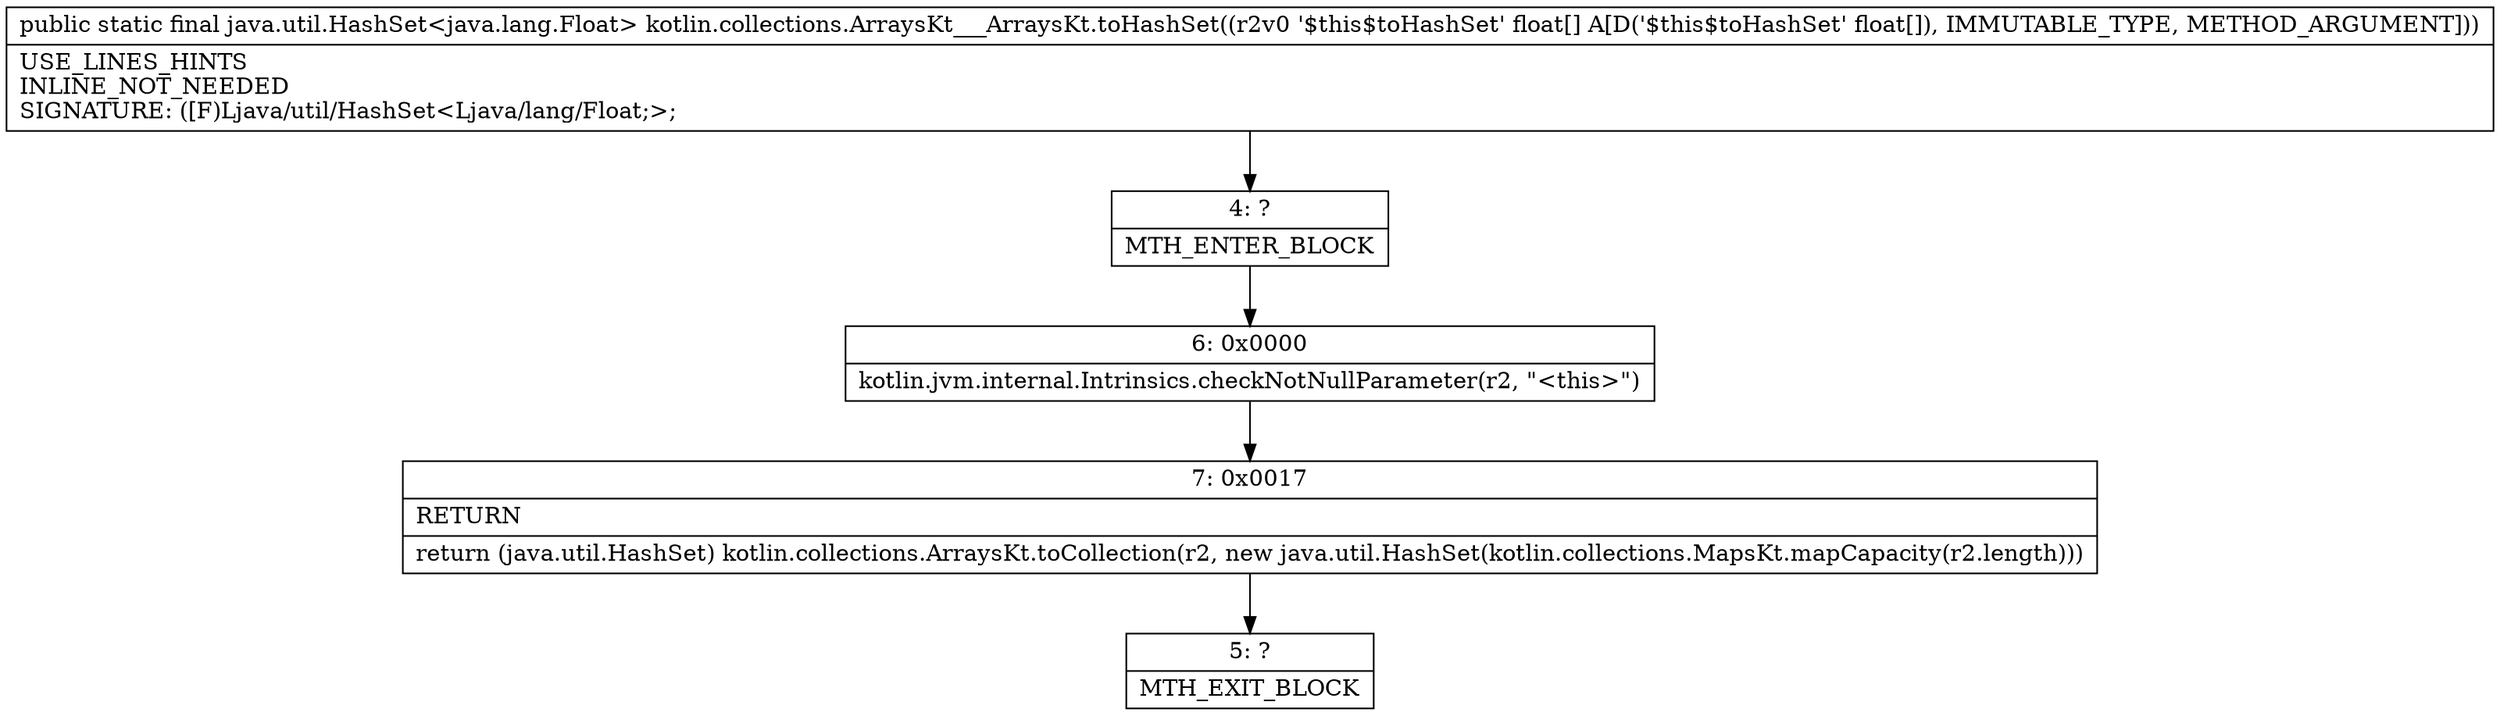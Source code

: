 digraph "CFG forkotlin.collections.ArraysKt___ArraysKt.toHashSet([F)Ljava\/util\/HashSet;" {
Node_4 [shape=record,label="{4\:\ ?|MTH_ENTER_BLOCK\l}"];
Node_6 [shape=record,label="{6\:\ 0x0000|kotlin.jvm.internal.Intrinsics.checkNotNullParameter(r2, \"\<this\>\")\l}"];
Node_7 [shape=record,label="{7\:\ 0x0017|RETURN\l|return (java.util.HashSet) kotlin.collections.ArraysKt.toCollection(r2, new java.util.HashSet(kotlin.collections.MapsKt.mapCapacity(r2.length)))\l}"];
Node_5 [shape=record,label="{5\:\ ?|MTH_EXIT_BLOCK\l}"];
MethodNode[shape=record,label="{public static final java.util.HashSet\<java.lang.Float\> kotlin.collections.ArraysKt___ArraysKt.toHashSet((r2v0 '$this$toHashSet' float[] A[D('$this$toHashSet' float[]), IMMUTABLE_TYPE, METHOD_ARGUMENT]))  | USE_LINES_HINTS\lINLINE_NOT_NEEDED\lSIGNATURE: ([F)Ljava\/util\/HashSet\<Ljava\/lang\/Float;\>;\l}"];
MethodNode -> Node_4;Node_4 -> Node_6;
Node_6 -> Node_7;
Node_7 -> Node_5;
}

